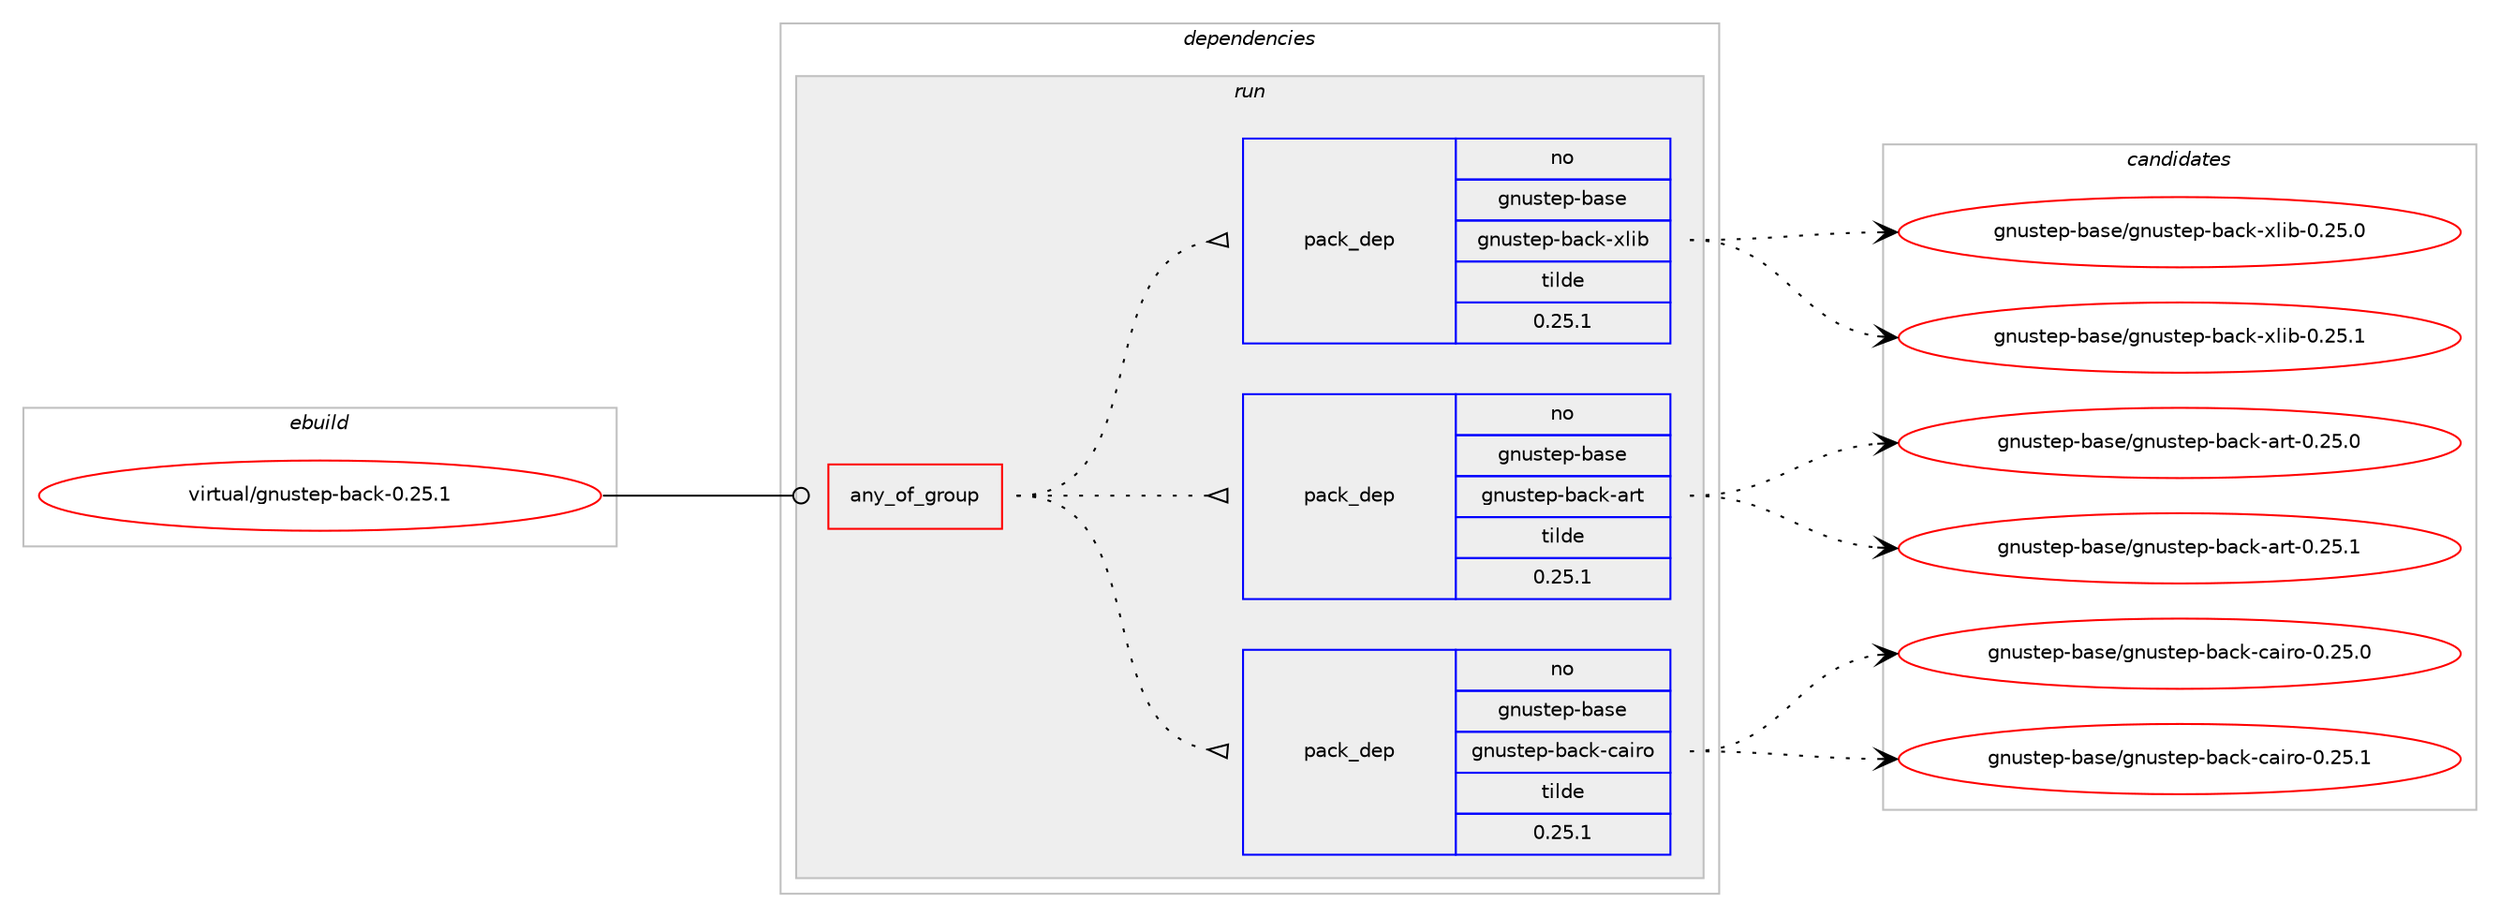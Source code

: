 digraph prolog {

# *************
# Graph options
# *************

newrank=true;
concentrate=true;
compound=true;
graph [rankdir=LR,fontname=Helvetica,fontsize=10,ranksep=1.5];#, ranksep=2.5, nodesep=0.2];
edge  [arrowhead=vee];
node  [fontname=Helvetica,fontsize=10];

# **********
# The ebuild
# **********

subgraph cluster_leftcol {
color=gray;
rank=same;
label=<<i>ebuild</i>>;
id [label="virtual/gnustep-back-0.25.1", color=red, width=4, href="../virtual/gnustep-back-0.25.1.svg"];
}

# ****************
# The dependencies
# ****************

subgraph cluster_midcol {
color=gray;
label=<<i>dependencies</i>>;
subgraph cluster_compile {
fillcolor="#eeeeee";
style=filled;
label=<<i>compile</i>>;
}
subgraph cluster_compileandrun {
fillcolor="#eeeeee";
style=filled;
label=<<i>compile and run</i>>;
}
subgraph cluster_run {
fillcolor="#eeeeee";
style=filled;
label=<<i>run</i>>;
subgraph any8542 {
dependency497401 [label=<<TABLE BORDER="0" CELLBORDER="1" CELLSPACING="0" CELLPADDING="4"><TR><TD CELLPADDING="10">any_of_group</TD></TR></TABLE>>, shape=none, color=red];subgraph pack369687 {
dependency497402 [label=<<TABLE BORDER="0" CELLBORDER="1" CELLSPACING="0" CELLPADDING="4" WIDTH="220"><TR><TD ROWSPAN="6" CELLPADDING="30">pack_dep</TD></TR><TR><TD WIDTH="110">no</TD></TR><TR><TD>gnustep-base</TD></TR><TR><TD>gnustep-back-cairo</TD></TR><TR><TD>tilde</TD></TR><TR><TD>0.25.1</TD></TR></TABLE>>, shape=none, color=blue];
}
dependency497401:e -> dependency497402:w [weight=20,style="dotted",arrowhead="oinv"];
subgraph pack369688 {
dependency497403 [label=<<TABLE BORDER="0" CELLBORDER="1" CELLSPACING="0" CELLPADDING="4" WIDTH="220"><TR><TD ROWSPAN="6" CELLPADDING="30">pack_dep</TD></TR><TR><TD WIDTH="110">no</TD></TR><TR><TD>gnustep-base</TD></TR><TR><TD>gnustep-back-art</TD></TR><TR><TD>tilde</TD></TR><TR><TD>0.25.1</TD></TR></TABLE>>, shape=none, color=blue];
}
dependency497401:e -> dependency497403:w [weight=20,style="dotted",arrowhead="oinv"];
subgraph pack369689 {
dependency497404 [label=<<TABLE BORDER="0" CELLBORDER="1" CELLSPACING="0" CELLPADDING="4" WIDTH="220"><TR><TD ROWSPAN="6" CELLPADDING="30">pack_dep</TD></TR><TR><TD WIDTH="110">no</TD></TR><TR><TD>gnustep-base</TD></TR><TR><TD>gnustep-back-xlib</TD></TR><TR><TD>tilde</TD></TR><TR><TD>0.25.1</TD></TR></TABLE>>, shape=none, color=blue];
}
dependency497401:e -> dependency497404:w [weight=20,style="dotted",arrowhead="oinv"];
}
id:e -> dependency497401:w [weight=20,style="solid",arrowhead="odot"];
}
}

# **************
# The candidates
# **************

subgraph cluster_choices {
rank=same;
color=gray;
label=<<i>candidates</i>>;

subgraph choice369687 {
color=black;
nodesep=1;
choice103110117115116101112459897115101471031101171151161011124598979910745999710511411145484650534648 [label="gnustep-base/gnustep-back-cairo-0.25.0", color=red, width=4,href="../gnustep-base/gnustep-back-cairo-0.25.0.svg"];
choice103110117115116101112459897115101471031101171151161011124598979910745999710511411145484650534649 [label="gnustep-base/gnustep-back-cairo-0.25.1", color=red, width=4,href="../gnustep-base/gnustep-back-cairo-0.25.1.svg"];
dependency497402:e -> choice103110117115116101112459897115101471031101171151161011124598979910745999710511411145484650534648:w [style=dotted,weight="100"];
dependency497402:e -> choice103110117115116101112459897115101471031101171151161011124598979910745999710511411145484650534649:w [style=dotted,weight="100"];
}
subgraph choice369688 {
color=black;
nodesep=1;
choice1031101171151161011124598971151014710311011711511610111245989799107459711411645484650534648 [label="gnustep-base/gnustep-back-art-0.25.0", color=red, width=4,href="../gnustep-base/gnustep-back-art-0.25.0.svg"];
choice1031101171151161011124598971151014710311011711511610111245989799107459711411645484650534649 [label="gnustep-base/gnustep-back-art-0.25.1", color=red, width=4,href="../gnustep-base/gnustep-back-art-0.25.1.svg"];
dependency497403:e -> choice1031101171151161011124598971151014710311011711511610111245989799107459711411645484650534648:w [style=dotted,weight="100"];
dependency497403:e -> choice1031101171151161011124598971151014710311011711511610111245989799107459711411645484650534649:w [style=dotted,weight="100"];
}
subgraph choice369689 {
color=black;
nodesep=1;
choice1031101171151161011124598971151014710311011711511610111245989799107451201081059845484650534648 [label="gnustep-base/gnustep-back-xlib-0.25.0", color=red, width=4,href="../gnustep-base/gnustep-back-xlib-0.25.0.svg"];
choice1031101171151161011124598971151014710311011711511610111245989799107451201081059845484650534649 [label="gnustep-base/gnustep-back-xlib-0.25.1", color=red, width=4,href="../gnustep-base/gnustep-back-xlib-0.25.1.svg"];
dependency497404:e -> choice1031101171151161011124598971151014710311011711511610111245989799107451201081059845484650534648:w [style=dotted,weight="100"];
dependency497404:e -> choice1031101171151161011124598971151014710311011711511610111245989799107451201081059845484650534649:w [style=dotted,weight="100"];
}
}

}

